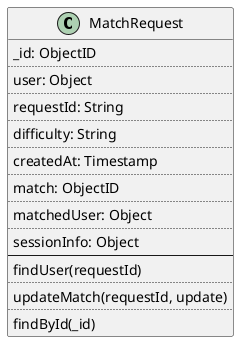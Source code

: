 @startuml
class MatchRequest {
  _id: ObjectID
  ..
  user: Object
  ..
  requestId: String
  ..
  difficulty: String
  ..
  createdAt: Timestamp
  ..
  match: ObjectID
  ..
  matchedUser: Object
  ..
  sessionInfo: Object
  --
  findUser(requestId)
  ..
  updateMatch(requestId, update)
  ..
  findById(_id)
}
@enduml